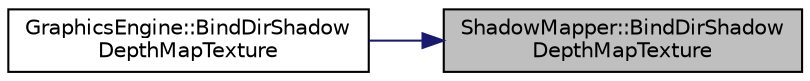 digraph "ShadowMapper::BindDirShadowDepthMapTexture"
{
 // LATEX_PDF_SIZE
  edge [fontname="Helvetica",fontsize="10",labelfontname="Helvetica",labelfontsize="10"];
  node [fontname="Helvetica",fontsize="10",shape=record];
  rankdir="RL";
  Node9 [label="ShadowMapper::BindDirShadow\lDepthMapTexture",height=0.2,width=0.4,color="black", fillcolor="grey75", style="filled", fontcolor="black",tooltip=" "];
  Node9 -> Node10 [dir="back",color="midnightblue",fontsize="10",style="solid",fontname="Helvetica"];
  Node10 [label="GraphicsEngine::BindDirShadow\lDepthMapTexture",height=0.2,width=0.4,color="black", fillcolor="white", style="filled",URL="$class_graphics_engine.html#adcb7369f26799fb243e500d42eeec18e",tooltip=" "];
}
